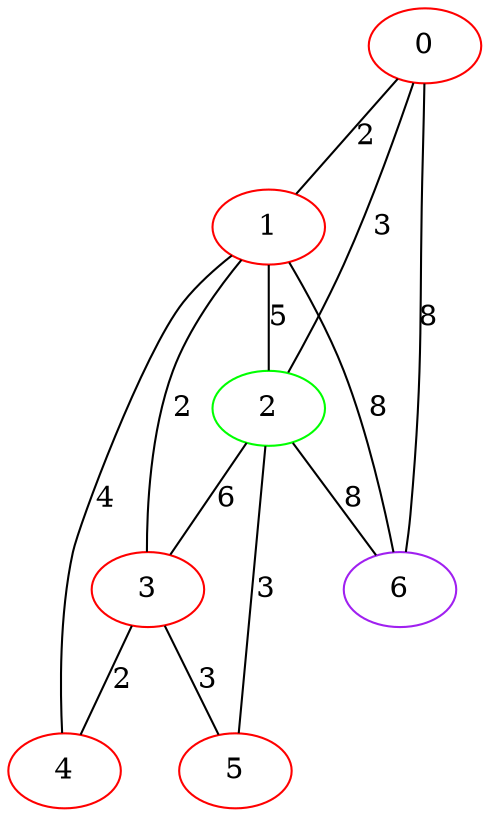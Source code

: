 graph "" {
0 [color=red, weight=1];
1 [color=red, weight=1];
2 [color=green, weight=2];
3 [color=red, weight=1];
4 [color=red, weight=1];
5 [color=red, weight=1];
6 [color=purple, weight=4];
0 -- 1  [key=0, label=2];
0 -- 2  [key=0, label=3];
0 -- 6  [key=0, label=8];
1 -- 2  [key=0, label=5];
1 -- 3  [key=0, label=2];
1 -- 4  [key=0, label=4];
1 -- 6  [key=0, label=8];
2 -- 3  [key=0, label=6];
2 -- 5  [key=0, label=3];
2 -- 6  [key=0, label=8];
3 -- 4  [key=0, label=2];
3 -- 5  [key=0, label=3];
}
